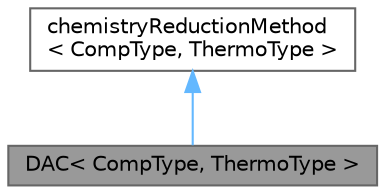 digraph "DAC&lt; CompType, ThermoType &gt;"
{
 // LATEX_PDF_SIZE
  bgcolor="transparent";
  edge [fontname=Helvetica,fontsize=10,labelfontname=Helvetica,labelfontsize=10];
  node [fontname=Helvetica,fontsize=10,shape=box,height=0.2,width=0.4];
  Node1 [id="Node000001",label="DAC\< CompType, ThermoType \>",height=0.2,width=0.4,color="gray40", fillcolor="grey60", style="filled", fontcolor="black",tooltip="The Dynamic Adaptive Chemistry (DAC) method [1] simplifies the chemistry using the matrix rAB defined..."];
  Node2 -> Node1 [id="edge1_Node000001_Node000002",dir="back",color="steelblue1",style="solid",tooltip=" "];
  Node2 [id="Node000002",label="chemistryReductionMethod\l\< CompType, ThermoType \>",height=0.2,width=0.4,color="gray40", fillcolor="white", style="filled",URL="$classFoam_1_1chemistryReductionMethod.html",tooltip="An abstract class for methods of chemical mechanism reduction."];
}
